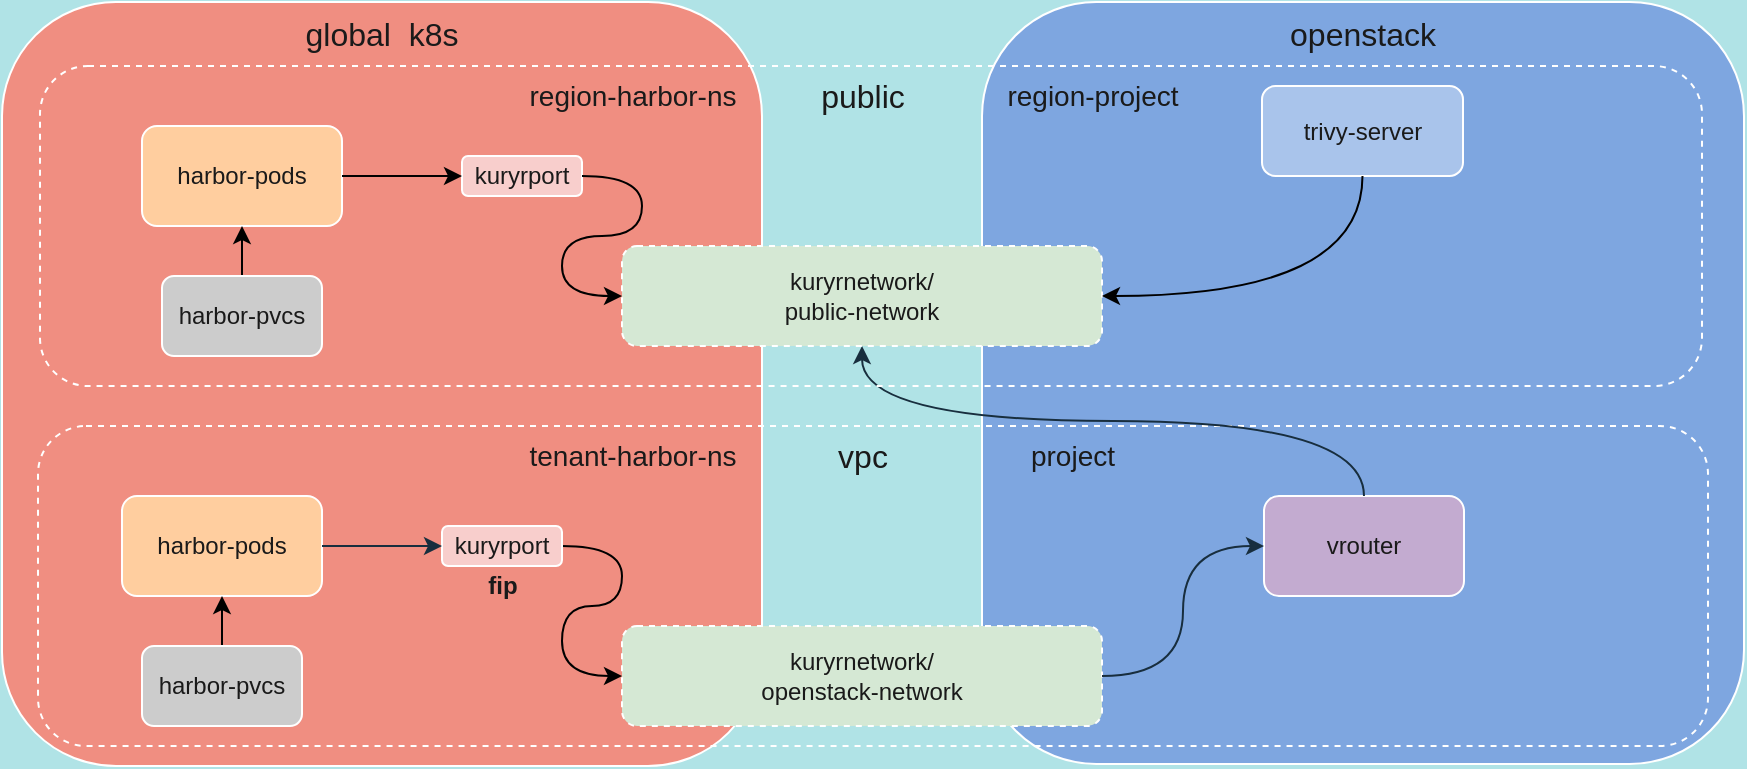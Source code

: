 <mxfile version="20.5.3" type="github">
  <diagram id="Bw5U5ilo471GasQTLUOP" name="第 1 页">
    <mxGraphModel dx="1426" dy="853" grid="0" gridSize="10" guides="1" tooltips="1" connect="1" arrows="1" fold="1" page="1" pageScale="1" pageWidth="1169" pageHeight="827" background="#B0E3E6" math="0" shadow="0">
      <root>
        <mxCell id="0" />
        <mxCell id="1" parent="0" />
        <mxCell id="xuWcA_kN-uIjEnIrdxMZ-9" value="" style="group" parent="1" vertex="1" connectable="0">
          <mxGeometry x="154" y="233" width="871" height="382" as="geometry" />
        </mxCell>
        <mxCell id="jF7H6Y1LhgNsABGmbEs7-26" value="global &amp;nbsp;k8s" style="rounded=1;whiteSpace=wrap;html=1;fontSize=16;verticalAlign=top;fillColor=#F08E81;strokeColor=#FFFFFF;fontColor=#1A1A1A;movable=1;resizable=1;rotatable=1;deletable=1;editable=1;connectable=1;" parent="xuWcA_kN-uIjEnIrdxMZ-9" vertex="1">
          <mxGeometry width="380" height="382" as="geometry" />
        </mxCell>
        <mxCell id="jF7H6Y1LhgNsABGmbEs7-3" value="&lt;font style=&quot;font-size: 16px;&quot;&gt;openstack&lt;/font&gt;" style="whiteSpace=wrap;html=1;aspect=fixed;align=center;verticalAlign=top;rounded=1;fillColor=#7EA6E0;strokeColor=#FFFFFF;fontColor=#1A1A1A;movable=1;resizable=1;rotatable=1;deletable=1;editable=1;connectable=1;" parent="xuWcA_kN-uIjEnIrdxMZ-9" vertex="1">
          <mxGeometry x="490" width="381" height="381" as="geometry" />
        </mxCell>
        <mxCell id="jF7H6Y1LhgNsABGmbEs7-11" value="public" style="text;html=1;resizable=1;autosize=1;align=center;verticalAlign=middle;points=[];fillColor=none;strokeColor=none;rounded=1;fontSize=16;fontColor=#1A1A1A;movable=1;rotatable=1;deletable=1;editable=1;connectable=1;" parent="xuWcA_kN-uIjEnIrdxMZ-9" vertex="1">
          <mxGeometry x="395" y="32" width="70" height="30" as="geometry" />
        </mxCell>
        <mxCell id="jF7H6Y1LhgNsABGmbEs7-12" value="vpc" style="text;html=1;resizable=1;autosize=1;align=center;verticalAlign=middle;points=[];fillColor=none;strokeColor=none;rounded=1;fontSize=16;fontColor=#1A1A1A;movable=1;rotatable=1;deletable=1;editable=1;connectable=1;" parent="xuWcA_kN-uIjEnIrdxMZ-9" vertex="1">
          <mxGeometry x="405" y="212" width="50" height="30" as="geometry" />
        </mxCell>
        <mxCell id="jF7H6Y1LhgNsABGmbEs7-43" value="" style="rounded=1;whiteSpace=wrap;html=1;dashed=1;labelBackgroundColor=#B0E3E6;fontSize=14;verticalAlign=top;fillColor=none;strokeColor=#FFFFFF;fontColor=#1A1A1A;movable=1;resizable=1;rotatable=1;deletable=1;editable=1;connectable=1;" parent="xuWcA_kN-uIjEnIrdxMZ-9" vertex="1">
          <mxGeometry x="18" y="212" width="835" height="160" as="geometry" />
        </mxCell>
        <mxCell id="jF7H6Y1LhgNsABGmbEs7-14" value="harbor-pods" style="rounded=1;whiteSpace=wrap;html=1;fontSize=12;fillColor=#FFCE9F;strokeColor=#FFFFFF;fontColor=#1A1A1A;movable=1;resizable=1;rotatable=1;deletable=1;editable=1;connectable=1;" parent="xuWcA_kN-uIjEnIrdxMZ-9" vertex="1">
          <mxGeometry x="60" y="247" width="100" height="50" as="geometry" />
        </mxCell>
        <mxCell id="-fVl2y54sio7S9Z7-DYn-2" style="edgeStyle=orthogonalEdgeStyle;rounded=1;orthogonalLoop=1;jettySize=auto;html=1;exitX=0.5;exitY=0;exitDx=0;exitDy=0;entryX=0.5;entryY=1;entryDx=0;entryDy=0;curved=1;movable=1;resizable=1;rotatable=1;deletable=1;editable=1;connectable=1;" parent="xuWcA_kN-uIjEnIrdxMZ-9" source="jF7H6Y1LhgNsABGmbEs7-15" target="jF7H6Y1LhgNsABGmbEs7-14" edge="1">
          <mxGeometry relative="1" as="geometry" />
        </mxCell>
        <mxCell id="jF7H6Y1LhgNsABGmbEs7-15" value="harbor-pvcs" style="rounded=1;whiteSpace=wrap;html=1;fontSize=12;fillColor=#CCCCCC;strokeColor=#FFFFFF;fontColor=#1A1A1A;movable=1;resizable=1;rotatable=1;deletable=1;editable=1;connectable=1;" parent="xuWcA_kN-uIjEnIrdxMZ-9" vertex="1">
          <mxGeometry x="70" y="322" width="80" height="40" as="geometry" />
        </mxCell>
        <mxCell id="jF7H6Y1LhgNsABGmbEs7-5" value="kuryrnetwork/&lt;br&gt;openstack-network" style="rounded=1;whiteSpace=wrap;html=1;fontSize=12;dashed=1;fillColor=#D5E8D4;strokeColor=#FFFFFF;fontColor=#1A1A1A;movable=1;resizable=1;rotatable=1;deletable=1;editable=1;connectable=1;" parent="xuWcA_kN-uIjEnIrdxMZ-9" vertex="1">
          <mxGeometry x="310" y="312" width="240" height="50" as="geometry" />
        </mxCell>
        <mxCell id="-fVl2y54sio7S9Z7-DYn-14" style="edgeStyle=orthogonalEdgeStyle;rounded=1;orthogonalLoop=1;jettySize=auto;html=1;exitX=1;exitY=0.5;exitDx=0;exitDy=0;entryX=0;entryY=0.5;entryDx=0;entryDy=0;curved=1;movable=1;resizable=1;rotatable=1;deletable=1;editable=1;connectable=1;" parent="xuWcA_kN-uIjEnIrdxMZ-9" source="jF7H6Y1LhgNsABGmbEs7-45" target="jF7H6Y1LhgNsABGmbEs7-5" edge="1">
          <mxGeometry relative="1" as="geometry">
            <Array as="points">
              <mxPoint x="310" y="272" />
              <mxPoint x="310" y="302" />
              <mxPoint x="280" y="302" />
              <mxPoint x="280" y="337" />
            </Array>
          </mxGeometry>
        </mxCell>
        <mxCell id="jF7H6Y1LhgNsABGmbEs7-45" value="&lt;span style=&quot;&quot;&gt;kuryrport&lt;/span&gt;" style="rounded=1;whiteSpace=wrap;html=1;labelBackgroundColor=none;fontSize=12;fillColor=#F8CECC;strokeColor=#FFFFFF;fontColor=#1A1A1A;movable=1;resizable=1;rotatable=1;deletable=1;editable=1;connectable=1;" parent="xuWcA_kN-uIjEnIrdxMZ-9" vertex="1">
          <mxGeometry x="220" y="262" width="60" height="20" as="geometry" />
        </mxCell>
        <mxCell id="jF7H6Y1LhgNsABGmbEs7-46" style="edgeStyle=orthogonalEdgeStyle;rounded=1;orthogonalLoop=1;jettySize=auto;html=1;exitX=1;exitY=0.5;exitDx=0;exitDy=0;entryX=0;entryY=0.5;entryDx=0;entryDy=0;fontSize=12;labelBackgroundColor=#B0E3E6;strokeColor=#182E3E;fontColor=#1A1A1A;curved=1;movable=1;resizable=1;rotatable=1;deletable=1;editable=1;connectable=1;" parent="xuWcA_kN-uIjEnIrdxMZ-9" source="jF7H6Y1LhgNsABGmbEs7-14" target="jF7H6Y1LhgNsABGmbEs7-45" edge="1">
          <mxGeometry relative="1" as="geometry" />
        </mxCell>
        <mxCell id="jF7H6Y1LhgNsABGmbEs7-22" value="vrouter" style="rounded=1;whiteSpace=wrap;html=1;fontSize=12;fillColor=#C3ABD0;strokeColor=#FFFFFF;fontColor=#1A1A1A;movable=1;resizable=1;rotatable=1;deletable=1;editable=1;connectable=1;" parent="xuWcA_kN-uIjEnIrdxMZ-9" vertex="1">
          <mxGeometry x="631" y="247" width="100" height="50" as="geometry" />
        </mxCell>
        <mxCell id="jF7H6Y1LhgNsABGmbEs7-23" style="edgeStyle=orthogonalEdgeStyle;rounded=1;orthogonalLoop=1;jettySize=auto;html=1;exitX=1;exitY=0.5;exitDx=0;exitDy=0;entryX=0;entryY=0.5;entryDx=0;entryDy=0;fontSize=16;labelBackgroundColor=#B0E3E6;strokeColor=#182E3E;fontColor=#1A1A1A;curved=1;movable=1;resizable=1;rotatable=1;deletable=1;editable=1;connectable=1;" parent="xuWcA_kN-uIjEnIrdxMZ-9" source="jF7H6Y1LhgNsABGmbEs7-5" target="jF7H6Y1LhgNsABGmbEs7-22" edge="1">
          <mxGeometry relative="1" as="geometry" />
        </mxCell>
        <mxCell id="jF7H6Y1LhgNsABGmbEs7-39" style="edgeStyle=orthogonalEdgeStyle;rounded=1;orthogonalLoop=1;jettySize=auto;html=1;exitX=0.5;exitY=0;exitDx=0;exitDy=0;entryX=0.5;entryY=1;entryDx=0;entryDy=0;fontSize=14;labelBackgroundColor=#B0E3E6;strokeColor=#182E3E;fontColor=#1A1A1A;curved=1;movable=1;resizable=1;rotatable=1;deletable=1;editable=1;connectable=1;" parent="xuWcA_kN-uIjEnIrdxMZ-9" source="jF7H6Y1LhgNsABGmbEs7-22" target="jF7H6Y1LhgNsABGmbEs7-38" edge="1">
          <mxGeometry relative="1" as="geometry" />
        </mxCell>
        <mxCell id="-fVl2y54sio7S9Z7-DYn-3" value="&lt;span style=&quot;caret-color: rgb(26, 26, 26); color: rgb(26, 26, 26); font-family: Helvetica; font-size: 14px; font-style: normal; font-variant-caps: normal; font-weight: 400; letter-spacing: normal; text-align: center; text-indent: 0px; text-transform: none; word-spacing: 0px; -webkit-text-stroke-width: 0px; text-decoration: none; float: none; display: inline !important;&quot;&gt;tenant-harbor-ns&lt;/span&gt;" style="text;html=1;align=center;verticalAlign=middle;resizable=1;points=[];autosize=1;strokeColor=none;fillColor=none;labelBackgroundColor=none;rounded=1;movable=1;rotatable=1;deletable=1;editable=1;connectable=1;" parent="xuWcA_kN-uIjEnIrdxMZ-9" vertex="1">
          <mxGeometry x="250" y="212" width="130" height="30" as="geometry" />
        </mxCell>
        <mxCell id="jF7H6Y1LhgNsABGmbEs7-34" value="&lt;span style=&quot;&quot;&gt;trivy-server&lt;/span&gt;" style="rounded=1;whiteSpace=wrap;html=1;labelBackgroundColor=none;fontSize=12;fillColor=#A9C4EB;strokeColor=#FFFFFF;fontColor=#1A1A1A;movable=1;resizable=1;rotatable=1;deletable=1;editable=1;connectable=1;" parent="xuWcA_kN-uIjEnIrdxMZ-9" vertex="1">
          <mxGeometry x="630" y="42" width="100.5" height="45" as="geometry" />
        </mxCell>
        <mxCell id="-fVl2y54sio7S9Z7-DYn-4" value="&lt;font color=&quot;#1a1a1a&quot;&gt;&lt;span style=&quot;caret-color: rgb(26, 26, 26); font-size: 14px;&quot;&gt;project&lt;/span&gt;&lt;/font&gt;" style="text;html=1;align=center;verticalAlign=middle;resizable=1;points=[];autosize=1;strokeColor=none;fillColor=none;labelBackgroundColor=none;rounded=1;movable=1;rotatable=1;deletable=1;editable=1;connectable=1;" parent="xuWcA_kN-uIjEnIrdxMZ-9" vertex="1">
          <mxGeometry x="500" y="212" width="70" height="30" as="geometry" />
        </mxCell>
        <mxCell id="-fVl2y54sio7S9Z7-DYn-5" value="" style="rounded=1;whiteSpace=wrap;html=1;dashed=1;labelBackgroundColor=none;fontSize=14;verticalAlign=top;fillColor=none;strokeColor=#FFFFFF;fontColor=#1A1A1A;movable=1;resizable=1;rotatable=1;deletable=1;editable=1;connectable=1;" parent="xuWcA_kN-uIjEnIrdxMZ-9" vertex="1">
          <mxGeometry x="19" y="32" width="831" height="160" as="geometry" />
        </mxCell>
        <mxCell id="-fVl2y54sio7S9Z7-DYn-6" value="harbor-pods" style="rounded=1;whiteSpace=wrap;html=1;fontSize=12;fillColor=#FFCE9F;strokeColor=#FFFFFF;fontColor=#1A1A1A;movable=1;resizable=1;rotatable=1;deletable=1;editable=1;connectable=1;" parent="xuWcA_kN-uIjEnIrdxMZ-9" vertex="1">
          <mxGeometry x="70" y="62" width="100" height="50" as="geometry" />
        </mxCell>
        <mxCell id="-fVl2y54sio7S9Z7-DYn-12" style="edgeStyle=orthogonalEdgeStyle;rounded=1;orthogonalLoop=1;jettySize=auto;html=1;exitX=0.5;exitY=0;exitDx=0;exitDy=0;entryX=0.5;entryY=1;entryDx=0;entryDy=0;curved=1;movable=1;resizable=1;rotatable=1;deletable=1;editable=1;connectable=1;" parent="xuWcA_kN-uIjEnIrdxMZ-9" source="-fVl2y54sio7S9Z7-DYn-7" target="-fVl2y54sio7S9Z7-DYn-6" edge="1">
          <mxGeometry relative="1" as="geometry" />
        </mxCell>
        <mxCell id="-fVl2y54sio7S9Z7-DYn-7" value="harbor-pvcs" style="rounded=1;whiteSpace=wrap;html=1;fontSize=12;fillColor=#CCCCCC;strokeColor=#FFFFFF;fontColor=#1A1A1A;movable=1;resizable=1;rotatable=1;deletable=1;editable=1;connectable=1;" parent="xuWcA_kN-uIjEnIrdxMZ-9" vertex="1">
          <mxGeometry x="80" y="137" width="80" height="40" as="geometry" />
        </mxCell>
        <mxCell id="-fVl2y54sio7S9Z7-DYn-8" value="&lt;span style=&quot;&quot;&gt;kuryrport&lt;/span&gt;" style="rounded=1;whiteSpace=wrap;html=1;labelBackgroundColor=none;fontSize=12;fillColor=#F8CECC;strokeColor=#FFFFFF;fontColor=#1A1A1A;movable=1;resizable=1;rotatable=1;deletable=1;editable=1;connectable=1;" parent="xuWcA_kN-uIjEnIrdxMZ-9" vertex="1">
          <mxGeometry x="230" y="77" width="60" height="20" as="geometry" />
        </mxCell>
        <mxCell id="-fVl2y54sio7S9Z7-DYn-10" style="edgeStyle=orthogonalEdgeStyle;rounded=1;orthogonalLoop=1;jettySize=auto;html=1;exitX=1;exitY=0.5;exitDx=0;exitDy=0;entryX=0;entryY=0.5;entryDx=0;entryDy=0;curved=1;movable=1;resizable=1;rotatable=1;deletable=1;editable=1;connectable=1;" parent="xuWcA_kN-uIjEnIrdxMZ-9" source="-fVl2y54sio7S9Z7-DYn-6" target="-fVl2y54sio7S9Z7-DYn-8" edge="1">
          <mxGeometry relative="1" as="geometry" />
        </mxCell>
        <mxCell id="jF7H6Y1LhgNsABGmbEs7-38" value="kuryrnetwork/&lt;br&gt;public-network" style="rounded=1;whiteSpace=wrap;html=1;labelBackgroundColor=none;fontSize=12;dashed=1;fillColor=#D5E8D4;strokeColor=#FFFFFF;fontColor=#1A1A1A;movable=1;resizable=1;rotatable=1;deletable=1;editable=1;connectable=1;" parent="xuWcA_kN-uIjEnIrdxMZ-9" vertex="1">
          <mxGeometry x="310" y="122" width="240" height="50" as="geometry" />
        </mxCell>
        <mxCell id="-fVl2y54sio7S9Z7-DYn-9" style="edgeStyle=orthogonalEdgeStyle;rounded=1;orthogonalLoop=1;jettySize=auto;html=1;exitX=0.5;exitY=1;exitDx=0;exitDy=0;entryX=1;entryY=0.5;entryDx=0;entryDy=0;curved=1;movable=1;resizable=1;rotatable=1;deletable=1;editable=1;connectable=1;" parent="xuWcA_kN-uIjEnIrdxMZ-9" source="jF7H6Y1LhgNsABGmbEs7-34" target="jF7H6Y1LhgNsABGmbEs7-38" edge="1">
          <mxGeometry relative="1" as="geometry" />
        </mxCell>
        <mxCell id="-fVl2y54sio7S9Z7-DYn-15" style="edgeStyle=orthogonalEdgeStyle;rounded=1;orthogonalLoop=1;jettySize=auto;html=1;exitX=1;exitY=0.5;exitDx=0;exitDy=0;entryX=0;entryY=0.5;entryDx=0;entryDy=0;curved=1;movable=1;resizable=1;rotatable=1;deletable=1;editable=1;connectable=1;" parent="xuWcA_kN-uIjEnIrdxMZ-9" source="-fVl2y54sio7S9Z7-DYn-8" target="jF7H6Y1LhgNsABGmbEs7-38" edge="1">
          <mxGeometry relative="1" as="geometry">
            <Array as="points">
              <mxPoint x="320" y="87" />
              <mxPoint x="320" y="117" />
              <mxPoint x="280" y="117" />
              <mxPoint x="280" y="147" />
            </Array>
          </mxGeometry>
        </mxCell>
        <mxCell id="xuWcA_kN-uIjEnIrdxMZ-2" value="fip" style="text;html=1;align=center;verticalAlign=middle;resizable=0;points=[];autosize=1;strokeColor=none;fillColor=none;fontColor=#1A1A1A;fontStyle=1;" parent="xuWcA_kN-uIjEnIrdxMZ-9" vertex="1">
          <mxGeometry x="230" y="277" width="40" height="30" as="geometry" />
        </mxCell>
        <mxCell id="xuWcA_kN-uIjEnIrdxMZ-6" value="&lt;span style=&quot;font-size: 14px;&quot;&gt;region-harbor-ns&lt;/span&gt;" style="text;html=1;align=center;verticalAlign=middle;resizable=0;points=[];autosize=1;strokeColor=none;fillColor=none;fontColor=#1A1A1A;" parent="xuWcA_kN-uIjEnIrdxMZ-9" vertex="1">
          <mxGeometry x="250" y="32" width="130" height="30" as="geometry" />
        </mxCell>
        <mxCell id="xuWcA_kN-uIjEnIrdxMZ-7" value="&lt;font color=&quot;#1a1a1a&quot;&gt;&lt;span style=&quot;caret-color: rgb(26, 26, 26); font-size: 14px;&quot;&gt;region-project&lt;/span&gt;&lt;/font&gt;" style="text;html=1;align=center;verticalAlign=middle;resizable=1;points=[];autosize=1;strokeColor=none;fillColor=none;labelBackgroundColor=none;rounded=1;movable=1;rotatable=1;deletable=1;editable=1;connectable=1;" parent="xuWcA_kN-uIjEnIrdxMZ-9" vertex="1">
          <mxGeometry x="490" y="32" width="110" height="30" as="geometry" />
        </mxCell>
      </root>
    </mxGraphModel>
  </diagram>
</mxfile>
